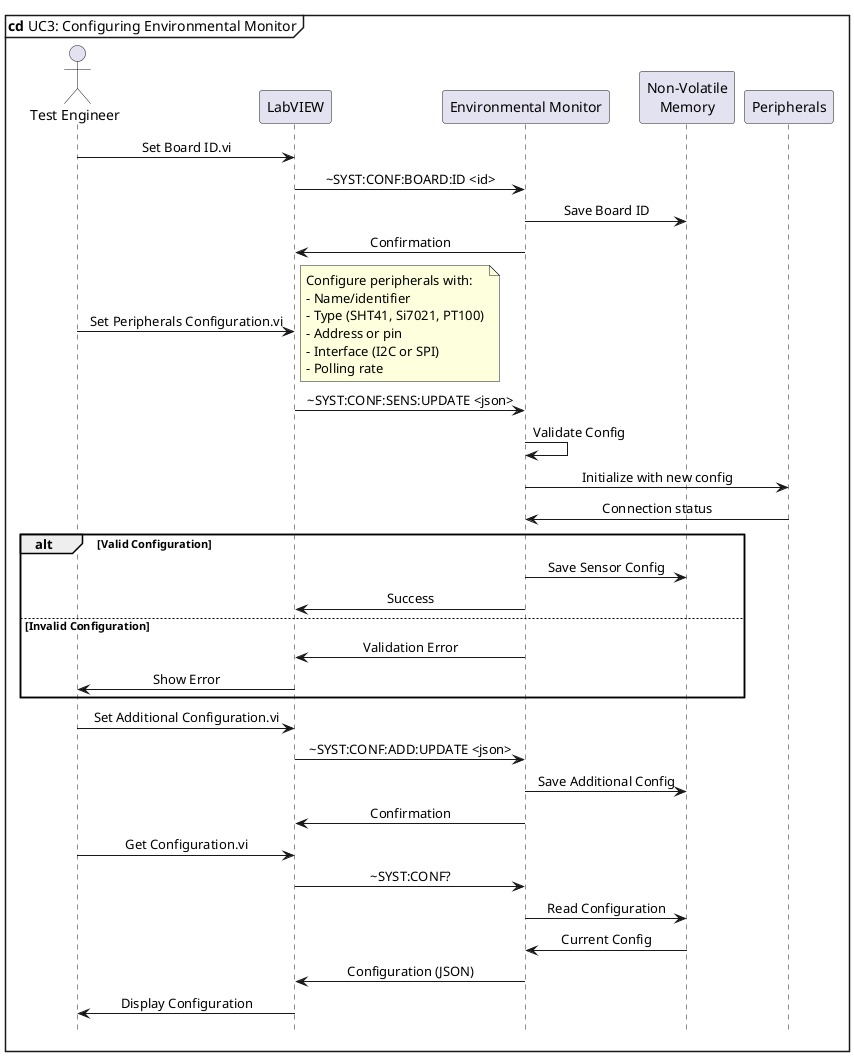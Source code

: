 @startuml
hide footbox
mainframe **cd** UC3: Configuring Environmental Monitor
skinparam sequenceMessageAlign center

actor "Test Engineer" as Engineer
participant "LabVIEW" as LabVIEW
participant "Environmental Monitor" as Board
participant "Non-Volatile\nMemory" as Storage
participant "Peripherals" as Peripherals

Engineer -> LabVIEW: Set Board ID.vi
LabVIEW -> Board: ~SYST:CONF:BOARD:ID <id>
Board -> Storage: Save Board ID
Board -> LabVIEW: Confirmation

Engineer -> LabVIEW: Set Peripherals Configuration.vi
note right
  Configure peripherals with:
  - Name/identifier
  - Type (SHT41, Si7021, PT100)
  - Address or pin
  - Interface (I2C or SPI)
  - Polling rate
end note
LabVIEW -> Board: ~SYST:CONF:SENS:UPDATE <json>
Board -> Board: Validate Config
Board -> Peripherals: Initialize with new config
Peripherals -> Board: Connection status
alt Valid Configuration
  Board -> Storage: Save Sensor Config
  Board -> LabVIEW: Success
else Invalid Configuration
  Board -> LabVIEW: Validation Error
  LabVIEW -> Engineer: Show Error
end

Engineer -> LabVIEW: Set Additional Configuration.vi
LabVIEW -> Board: ~SYST:CONF:ADD:UPDATE <json>
Board -> Storage: Save Additional Config
Board -> LabVIEW: Confirmation

Engineer -> LabVIEW: Get Configuration.vi
LabVIEW -> Board: ~SYST:CONF?
Board -> Storage: Read Configuration
Storage -> Board: Current Config
Board -> LabVIEW: Configuration (JSON)
LabVIEW -> Engineer: Display Configuration

@enduml